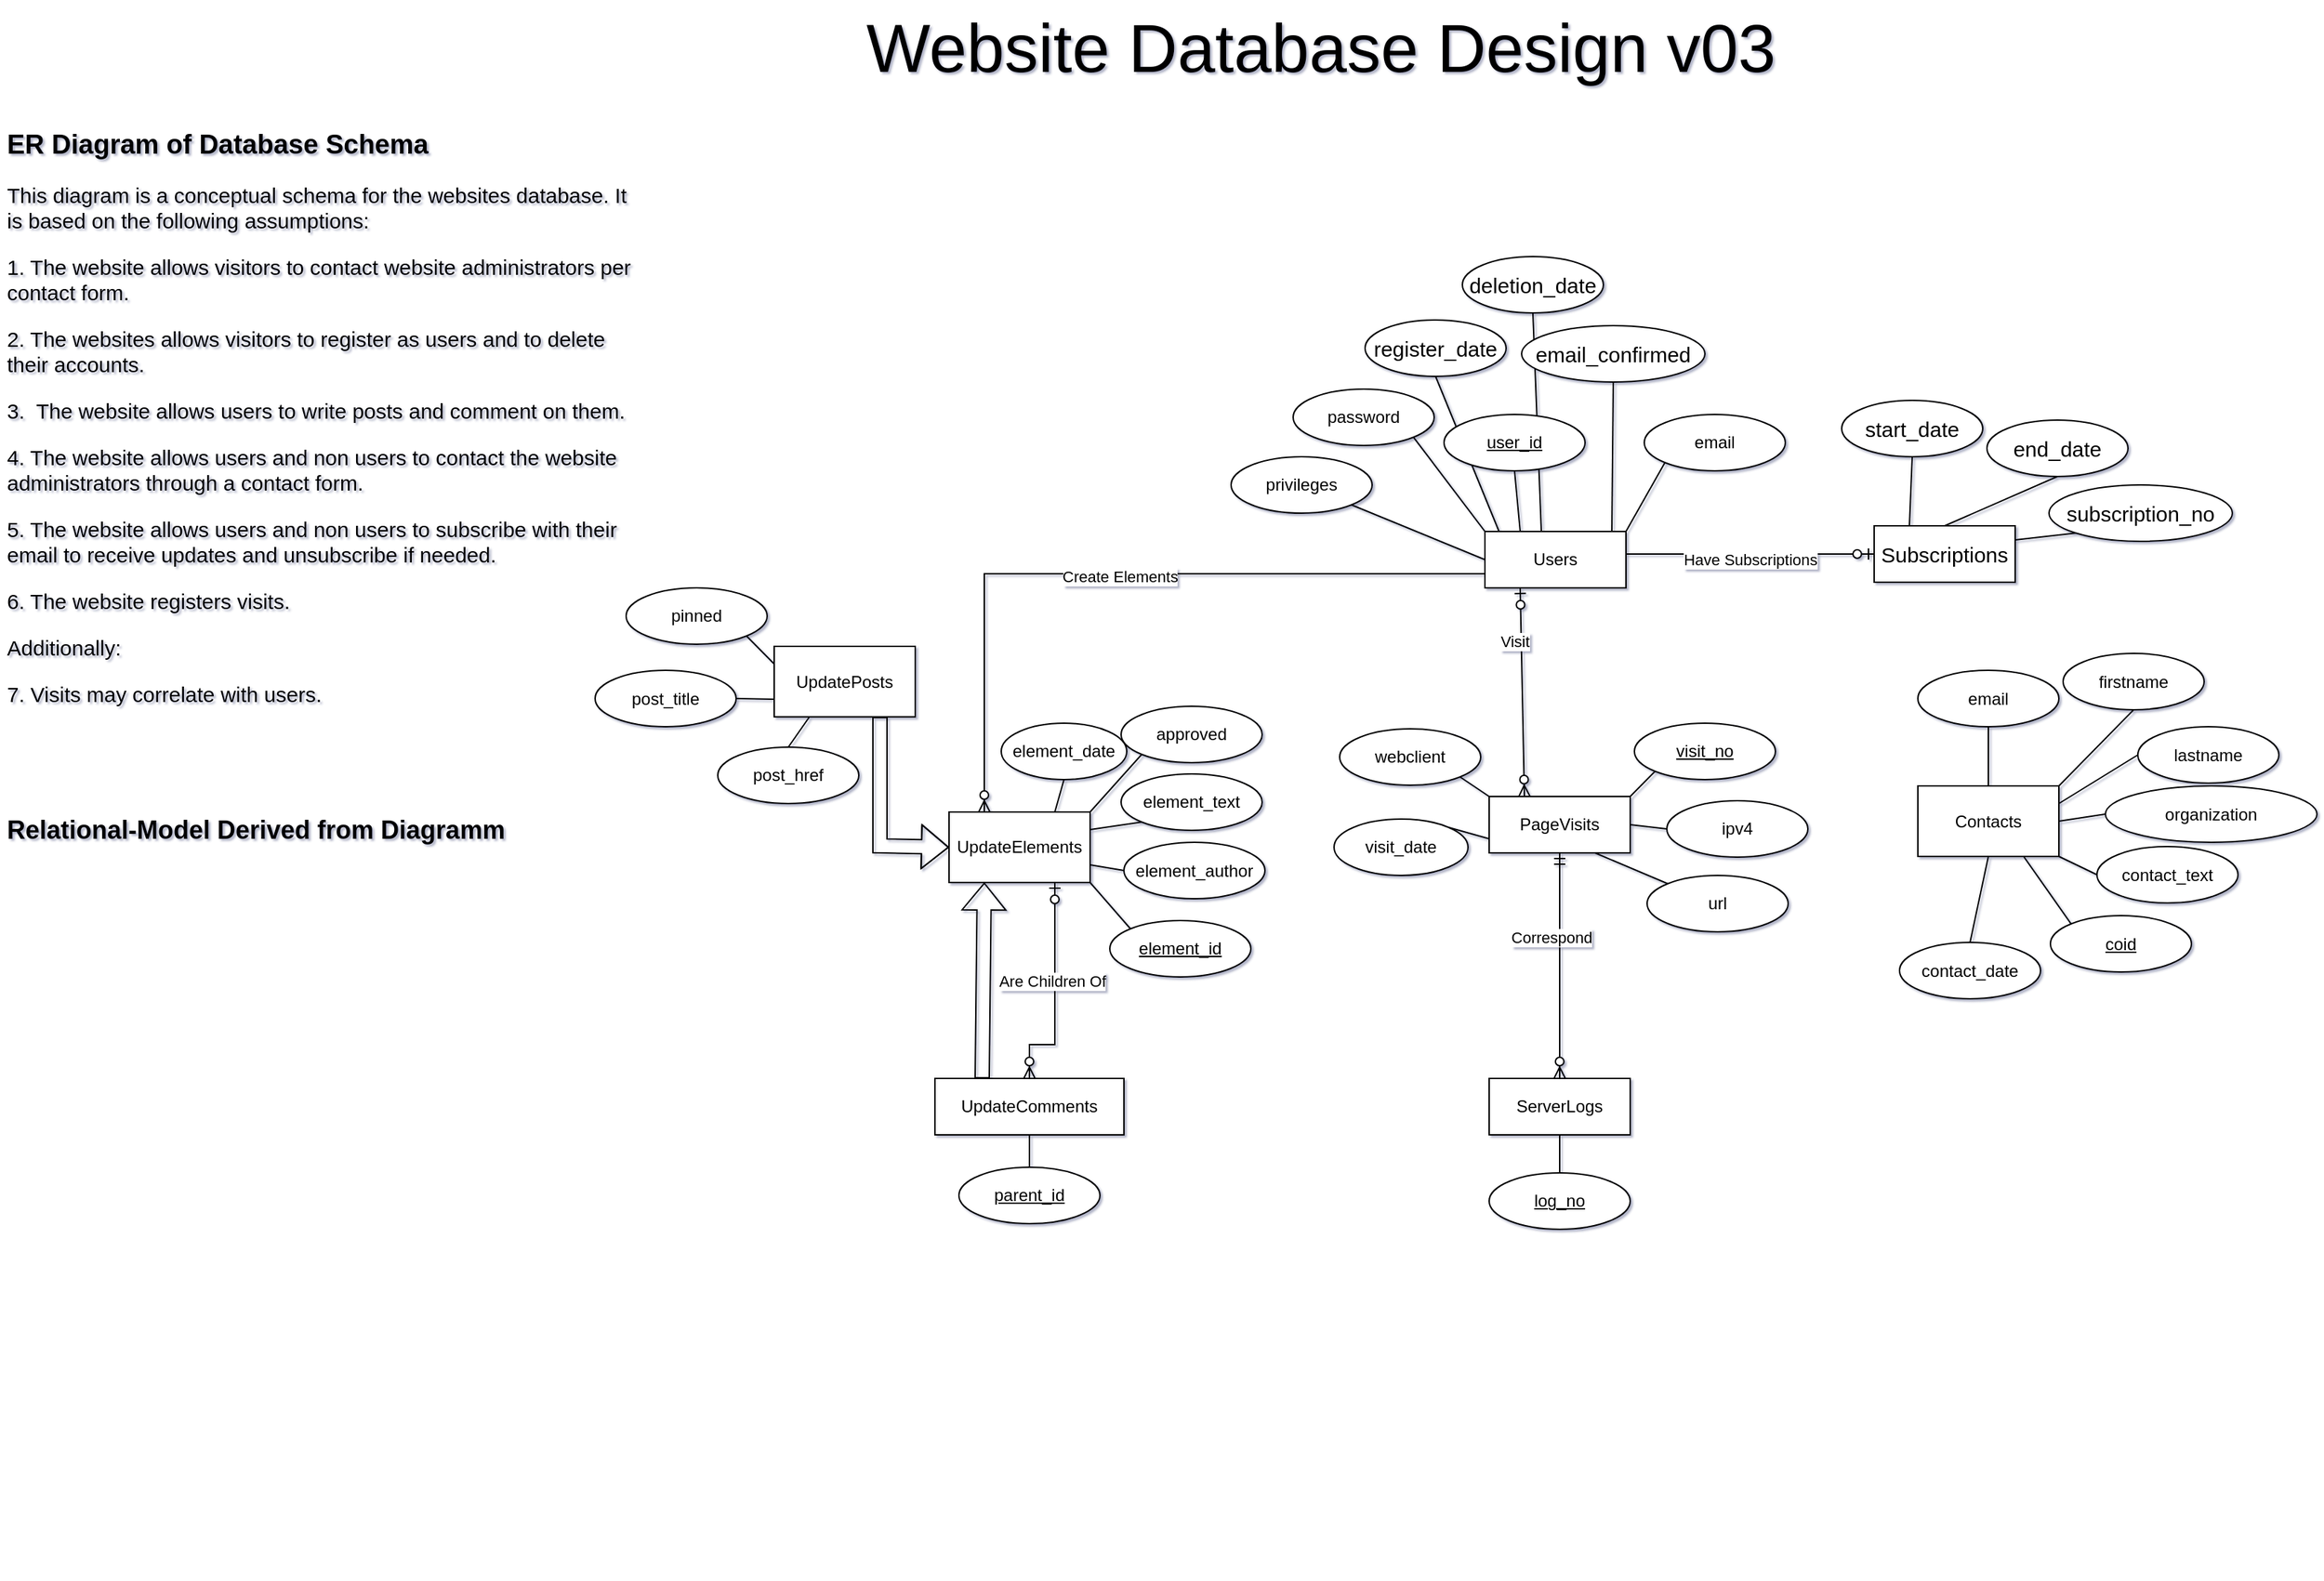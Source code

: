 <mxfile version="15.5.4" type="embed"><diagram id="R2lEEEUBdFMjLlhIrx00" name="Page-1"><mxGraphModel dx="3072" dy="1923" grid="0" gridSize="10" guides="1" tooltips="1" connect="1" arrows="1" fold="1" page="1" pageScale="1" pageWidth="1920" pageHeight="1200" math="0" shadow="1" extFonts="Permanent Marker^https://fonts.googleapis.com/css?family=Permanent+Marker"><root><mxCell id="0"/><mxCell id="1" parent="0"/><mxCell id="OnCGVRJBsnfmnJsJHSmS-2" value="UpdatePosts" style="whiteSpace=wrap;html=1;align=center;" parent="1" vertex="1"><mxGeometry x="-1301" y="-695.5" width="100" height="50" as="geometry"/></mxCell><mxCell id="OnCGVRJBsnfmnJsJHSmS-3" value="pinned" style="ellipse;whiteSpace=wrap;html=1;align=center;" parent="1" vertex="1"><mxGeometry x="-1406" y="-737" width="100" height="40" as="geometry"/></mxCell><mxCell id="OnCGVRJBsnfmnJsJHSmS-10" value="Contacts" style="whiteSpace=wrap;html=1;align=center;" parent="1" vertex="1"><mxGeometry x="-490" y="-596.5" width="100" height="50" as="geometry"/></mxCell><mxCell id="OnCGVRJBsnfmnJsJHSmS-12" value="email" style="ellipse;whiteSpace=wrap;html=1;align=center;" parent="1" vertex="1"><mxGeometry x="-490" y="-678.5" width="100" height="40" as="geometry"/></mxCell><mxCell id="OnCGVRJBsnfmnJsJHSmS-13" value="firstname" style="ellipse;whiteSpace=wrap;html=1;align=center;" parent="1" vertex="1"><mxGeometry x="-387" y="-690.5" width="100" height="40" as="geometry"/></mxCell><mxCell id="OnCGVRJBsnfmnJsJHSmS-14" value="contact_text" style="ellipse;whiteSpace=wrap;html=1;align=center;" parent="1" vertex="1"><mxGeometry x="-363" y="-553.5" width="100" height="40" as="geometry"/></mxCell><mxCell id="OnCGVRJBsnfmnJsJHSmS-15" value="&lt;u&gt;coid&lt;/u&gt;" style="ellipse;whiteSpace=wrap;html=1;align=center;" parent="1" vertex="1"><mxGeometry x="-396" y="-504.5" width="100" height="40" as="geometry"/></mxCell><mxCell id="OnCGVRJBsnfmnJsJHSmS-21" value="PageVisits" style="whiteSpace=wrap;html=1;align=center;" parent="1" vertex="1"><mxGeometry x="-794" y="-589" width="100" height="40" as="geometry"/></mxCell><mxCell id="OnCGVRJBsnfmnJsJHSmS-22" value="visit_date" style="ellipse;whiteSpace=wrap;html=1;align=center;" parent="1" vertex="1"><mxGeometry x="-904" y="-573" width="95" height="40" as="geometry"/></mxCell><mxCell id="OnCGVRJBsnfmnJsJHSmS-23" value="ipv4" style="ellipse;whiteSpace=wrap;html=1;align=center;" parent="1" vertex="1"><mxGeometry x="-668" y="-586" width="100" height="40" as="geometry"/></mxCell><mxCell id="OnCGVRJBsnfmnJsJHSmS-38" value="" style="endArrow=none;html=1;entryX=1;entryY=0;entryDx=0;entryDy=0;exitX=0;exitY=0.75;exitDx=0;exitDy=0;curved=1;" parent="1" source="OnCGVRJBsnfmnJsJHSmS-21" target="OnCGVRJBsnfmnJsJHSmS-22" edge="1"><mxGeometry width="50" height="50" relative="1" as="geometry"><mxPoint x="-1035" y="-540" as="sourcePoint"/><mxPoint x="-955" y="-590" as="targetPoint"/></mxGeometry></mxCell><mxCell id="OnCGVRJBsnfmnJsJHSmS-39" value="" style="endArrow=none;html=1;entryX=0;entryY=0.5;entryDx=0;entryDy=0;exitX=1;exitY=0.5;exitDx=0;exitDy=0;curved=1;" parent="1" source="OnCGVRJBsnfmnJsJHSmS-21" target="OnCGVRJBsnfmnJsJHSmS-23" edge="1"><mxGeometry width="50" height="50" relative="1" as="geometry"><mxPoint x="-995" y="-530" as="sourcePoint"/><mxPoint x="-1029" y="-551" as="targetPoint"/></mxGeometry></mxCell><mxCell id="OnCGVRJBsnfmnJsJHSmS-40" value="" style="endArrow=none;html=1;entryX=1;entryY=1;entryDx=0;entryDy=0;exitX=0;exitY=0;exitDx=0;exitDy=0;curved=1;" parent="1" source="OnCGVRJBsnfmnJsJHSmS-21" target="OnCGVRJBsnfmnJsJHSmS-24" edge="1"><mxGeometry width="50" height="50" relative="1" as="geometry"><mxPoint x="-745" y="-870" as="sourcePoint"/><mxPoint x="-1019" y="-541" as="targetPoint"/><Array as="points"/></mxGeometry></mxCell><mxCell id="OnCGVRJBsnfmnJsJHSmS-43" value="" style="endArrow=none;html=1;entryX=0.5;entryY=0;entryDx=0;entryDy=0;curved=1;exitX=0.25;exitY=1;exitDx=0;exitDy=0;" parent="1" source="OnCGVRJBsnfmnJsJHSmS-2" target="wlYPV-F7qflCaXFZatMz-9" edge="1"><mxGeometry width="50" height="50" relative="1" as="geometry"><mxPoint x="-1009" y="-272.5" as="sourcePoint"/><mxPoint x="-1109" y="-502.5" as="targetPoint"/></mxGeometry></mxCell><mxCell id="OnCGVRJBsnfmnJsJHSmS-47" value="" style="endArrow=none;html=1;entryX=1;entryY=1;entryDx=0;entryDy=0;exitX=0;exitY=0.25;exitDx=0;exitDy=0;curved=1;" parent="1" source="OnCGVRJBsnfmnJsJHSmS-2" target="OnCGVRJBsnfmnJsJHSmS-3" edge="1"><mxGeometry width="50" height="50" relative="1" as="geometry"><mxPoint x="-1049" y="-605" as="sourcePoint"/><mxPoint x="-1089" y="-582.5" as="targetPoint"/></mxGeometry></mxCell><mxCell id="OnCGVRJBsnfmnJsJHSmS-50" value="" style="endArrow=none;html=1;entryX=0.5;entryY=1;entryDx=0;entryDy=0;exitX=1;exitY=0;exitDx=0;exitDy=0;curved=1;" parent="1" source="OnCGVRJBsnfmnJsJHSmS-10" target="OnCGVRJBsnfmnJsJHSmS-13" edge="1"><mxGeometry width="50" height="50" relative="1" as="geometry"><mxPoint x="-574" y="-610.5" as="sourcePoint"/><mxPoint x="-509" y="-688.5" as="targetPoint"/></mxGeometry></mxCell><mxCell id="OnCGVRJBsnfmnJsJHSmS-51" value="" style="endArrow=none;html=1;entryX=0;entryY=0.5;entryDx=0;entryDy=0;exitX=1;exitY=1;exitDx=0;exitDy=0;curved=1;" parent="1" source="OnCGVRJBsnfmnJsJHSmS-10" target="OnCGVRJBsnfmnJsJHSmS-14" edge="1"><mxGeometry width="50" height="50" relative="1" as="geometry"><mxPoint x="-539" y="-608.5" as="sourcePoint"/><mxPoint x="-509" y="-628.5" as="targetPoint"/></mxGeometry></mxCell><mxCell id="OnCGVRJBsnfmnJsJHSmS-52" value="" style="endArrow=none;html=1;entryX=0;entryY=0;entryDx=0;entryDy=0;exitX=0.75;exitY=1;exitDx=0;exitDy=0;curved=1;" parent="1" source="OnCGVRJBsnfmnJsJHSmS-10" target="OnCGVRJBsnfmnJsJHSmS-15" edge="1"><mxGeometry width="50" height="50" relative="1" as="geometry"><mxPoint x="-539" y="-583.5" as="sourcePoint"/><mxPoint x="-506" y="-576.5" as="targetPoint"/></mxGeometry></mxCell><mxCell id="wlYPV-F7qflCaXFZatMz-9" value="post_href" style="ellipse;whiteSpace=wrap;html=1;align=center;" parent="1" vertex="1"><mxGeometry x="-1341" y="-624" width="100" height="40" as="geometry"/></mxCell><mxCell id="wlYPV-F7qflCaXFZatMz-40" value="contact_date" style="ellipse;whiteSpace=wrap;html=1;align=center;" parent="1" vertex="1"><mxGeometry x="-503" y="-485.5" width="100" height="40" as="geometry"/></mxCell><mxCell id="wlYPV-F7qflCaXFZatMz-42" value="" style="endArrow=none;html=1;entryX=0.5;entryY=0;entryDx=0;entryDy=0;exitX=0.5;exitY=1;exitDx=0;exitDy=0;curved=1;" parent="1" source="OnCGVRJBsnfmnJsJHSmS-10" target="wlYPV-F7qflCaXFZatMz-40" edge="1"><mxGeometry width="50" height="50" relative="1" as="geometry"><mxPoint x="-539" y="-558.5" as="sourcePoint"/><mxPoint x="-509" y="-518.5" as="targetPoint"/></mxGeometry></mxCell><mxCell id="3" value="Users" style="whiteSpace=wrap;html=1;align=center;" parent="1" vertex="1"><mxGeometry x="-797" y="-777" width="100" height="40" as="geometry"/></mxCell><mxCell id="4" value="email" style="ellipse;whiteSpace=wrap;html=1;align=center;" parent="1" vertex="1"><mxGeometry x="-684" y="-860" width="100" height="40" as="geometry"/></mxCell><mxCell id="8" value="password" style="ellipse;whiteSpace=wrap;html=1;align=center;" parent="1" vertex="1"><mxGeometry x="-933" y="-878" width="100" height="40" as="geometry"/></mxCell><mxCell id="9" value="" style="endArrow=none;html=1;exitX=0;exitY=0;exitDx=0;exitDy=0;entryX=1;entryY=1;entryDx=0;entryDy=0;curved=1;" parent="1" source="3" target="8" edge="1"><mxGeometry width="50" height="50" relative="1" as="geometry"><mxPoint x="-847" y="-757" as="sourcePoint"/><mxPoint x="-907" y="-837" as="targetPoint"/></mxGeometry></mxCell><mxCell id="12" value="" style="endArrow=none;html=1;entryX=0;entryY=1;entryDx=0;entryDy=0;exitX=1;exitY=0;exitDx=0;exitDy=0;curved=1;" parent="1" source="3" target="4" edge="1"><mxGeometry width="50" height="50" relative="1" as="geometry"><mxPoint x="-757" y="-787" as="sourcePoint"/><mxPoint x="-737" y="-827" as="targetPoint"/></mxGeometry></mxCell><mxCell id="61" value="" style="endArrow=none;html=1;entryX=0.5;entryY=1;entryDx=0;entryDy=0;exitX=0.5;exitY=0;exitDx=0;exitDy=0;curved=1;" parent="1" source="OnCGVRJBsnfmnJsJHSmS-10" target="OnCGVRJBsnfmnJsJHSmS-12" edge="1"><mxGeometry width="50" height="50" relative="1" as="geometry"><mxPoint x="-574" y="-557.5" as="sourcePoint"/><mxPoint x="-502" y="-471.5" as="targetPoint"/></mxGeometry></mxCell><mxCell id="69" value="privileges" style="ellipse;whiteSpace=wrap;html=1;align=center;" parent="1" vertex="1"><mxGeometry x="-977" y="-830" width="100" height="40" as="geometry"/></mxCell><mxCell id="70" value="" style="endArrow=none;html=1;exitX=0;exitY=0.5;exitDx=0;exitDy=0;entryX=1;entryY=1;entryDx=0;entryDy=0;curved=1;" parent="1" source="3" target="69" edge="1"><mxGeometry width="50" height="50" relative="1" as="geometry"><mxPoint x="-787" y="-767" as="sourcePoint"/><mxPoint x="-827" y="-817" as="targetPoint"/></mxGeometry></mxCell><mxCell id="71" value="lastname" style="ellipse;whiteSpace=wrap;html=1;align=center;" parent="1" vertex="1"><mxGeometry x="-334" y="-638.5" width="100" height="40" as="geometry"/></mxCell><mxCell id="72" value="" style="endArrow=none;html=1;entryX=0;entryY=0.5;entryDx=0;entryDy=0;exitX=1;exitY=0.25;exitDx=0;exitDy=0;curved=1;" parent="1" source="OnCGVRJBsnfmnJsJHSmS-10" target="71" edge="1"><mxGeometry width="50" height="50" relative="1" as="geometry"><mxPoint x="-549" y="-608.5" as="sourcePoint"/><mxPoint x="-399" y="-648.5" as="targetPoint"/></mxGeometry></mxCell><mxCell id="73" value="organization" style="ellipse;whiteSpace=wrap;html=1;align=center;" parent="1" vertex="1"><mxGeometry x="-357" y="-596.5" width="150" height="40" as="geometry"/></mxCell><mxCell id="74" value="" style="endArrow=none;html=1;entryX=0;entryY=0.5;entryDx=0;entryDy=0;exitX=1;exitY=0.5;exitDx=0;exitDy=0;curved=1;" parent="1" source="OnCGVRJBsnfmnJsJHSmS-10" target="73" edge="1"><mxGeometry width="50" height="50" relative="1" as="geometry"><mxPoint x="-539" y="-583.5" as="sourcePoint"/><mxPoint x="-357" y="-576.5" as="targetPoint"/></mxGeometry></mxCell><mxCell id="84" value="UpdateComments" style="whiteSpace=wrap;html=1;align=center;" parent="1" vertex="1"><mxGeometry x="-1187" y="-389" width="134" height="40" as="geometry"/></mxCell><mxCell id="97" value="" style="endArrow=none;html=1;exitX=0.25;exitY=0;exitDx=0;exitDy=0;entryX=0.5;entryY=1;entryDx=0;entryDy=0;curved=1;" parent="1" source="3" target="96" edge="1"><mxGeometry width="50" height="50" relative="1" as="geometry"><mxPoint x="-787" y="-767" as="sourcePoint"/><mxPoint x="-861.854" y="-842.774" as="targetPoint"/></mxGeometry></mxCell><mxCell id="120" value="&lt;h1 style=&quot;font-size: 19px&quot;&gt;ER Diagram of Database Schema&lt;/h1&gt;&lt;p style=&quot;font-size: 15px&quot;&gt;This diagram is a conceptual schema for the websites database. It is based on the following assumptions:&lt;/p&gt;&lt;p style=&quot;font-size: 15px&quot;&gt;1. The website allows visitors to contact website administrators per contact form.&lt;/p&gt;&lt;p style=&quot;font-size: 15px&quot;&gt;2. The websites allows visitors to register as users and to delete their accounts.&lt;/p&gt;&lt;p style=&quot;font-size: 15px&quot;&gt;&lt;span&gt;3.&amp;nbsp; The website allows users to write posts and comment on them.&amp;nbsp;&lt;/span&gt;&lt;br&gt;&lt;/p&gt;&lt;p style=&quot;font-size: 15px&quot;&gt;4. The website allows users and non users to contact the website administrators through a contact form.&lt;/p&gt;&lt;p style=&quot;font-size: 15px&quot;&gt;5. The website allows users and non users to subscribe with their email to receive updates and unsubscribe if needed.&lt;/p&gt;&lt;p style=&quot;font-size: 15px&quot;&gt;6. The website registers visits.&lt;/p&gt;&lt;p style=&quot;font-size: 15px&quot;&gt;Additionally:&lt;/p&gt;&lt;p style=&quot;font-size: 15px&quot;&gt;7. Visits may correlate with users.&lt;/p&gt;&lt;p style=&quot;font-size: 15px&quot;&gt;&lt;br&gt;&lt;/p&gt;" style="text;html=1;strokeColor=none;fillColor=none;spacing=5;spacingTop=-20;whiteSpace=wrap;overflow=hidden;fontSize=19;" parent="1" vertex="1"><mxGeometry x="-1850" y="-1065" width="460" height="540" as="geometry"/></mxCell><mxCell id="128" value="register_date" style="ellipse;whiteSpace=wrap;html=1;align=center;fontSize=15;" parent="1" vertex="1"><mxGeometry x="-882" y="-927" width="100" height="40" as="geometry"/></mxCell><mxCell id="130" value="end_date" style="ellipse;whiteSpace=wrap;html=1;align=center;fontSize=15;" parent="1" vertex="1"><mxGeometry x="-441" y="-856" width="100" height="40" as="geometry"/></mxCell><mxCell id="131" value="subscription_no" style="ellipse;whiteSpace=wrap;html=1;align=center;fontSize=15;" parent="1" vertex="1"><mxGeometry x="-397" y="-810" width="130" height="40" as="geometry"/></mxCell><mxCell id="133" value="" style="endArrow=none;html=1;entryX=0.5;entryY=1;entryDx=0;entryDy=0;curved=1;" parent="1" target="132" edge="1"><mxGeometry width="50" height="50" relative="1" as="geometry"><mxPoint x="-707" y="-777" as="sourcePoint"/><mxPoint x="-642" y="-957" as="targetPoint"/></mxGeometry></mxCell><mxCell id="134" value="start_date" style="ellipse;whiteSpace=wrap;html=1;align=center;fontSize=15;" parent="1" vertex="1"><mxGeometry x="-544" y="-870" width="100" height="40" as="geometry"/></mxCell><mxCell id="135" value="deletion_date" style="ellipse;whiteSpace=wrap;html=1;align=center;fontSize=15;" parent="1" vertex="1"><mxGeometry x="-813" y="-972" width="100" height="40" as="geometry"/></mxCell><mxCell id="137" value="" style="endArrow=none;html=1;entryX=0.5;entryY=1;entryDx=0;entryDy=0;curved=1;" parent="1" target="128" edge="1"><mxGeometry width="50" height="50" relative="1" as="geometry"><mxPoint x="-787" y="-777" as="sourcePoint"/><mxPoint x="-861.854" y="-842.774" as="targetPoint"/></mxGeometry></mxCell><mxCell id="138" value="" style="endArrow=none;html=1;entryX=0.5;entryY=1;entryDx=0;entryDy=0;curved=1;" parent="1" target="135" edge="1"><mxGeometry width="50" height="50" relative="1" as="geometry"><mxPoint x="-757" y="-777" as="sourcePoint"/><mxPoint x="-807" y="-967" as="targetPoint"/></mxGeometry></mxCell><mxCell id="96" value="&lt;u&gt;user_id&lt;/u&gt;" style="ellipse;whiteSpace=wrap;html=1;align=center;" parent="1" vertex="1"><mxGeometry x="-826" y="-860" width="100" height="40" as="geometry"/></mxCell><mxCell id="139" value="" style="endArrow=none;html=1;entryX=0.5;entryY=1;entryDx=0;entryDy=0;startArrow=none;exitX=0.25;exitY=0;exitDx=0;exitDy=0;curved=1;" parent="1" source="122" target="134" edge="1"><mxGeometry width="50" height="50" relative="1" as="geometry"><mxPoint x="-437" y="-867" as="sourcePoint"/><mxPoint x="-386.998" y="-952.826" as="targetPoint"/></mxGeometry></mxCell><mxCell id="140" value="" style="endArrow=none;html=1;entryX=0.5;entryY=1;entryDx=0;entryDy=0;exitX=0.5;exitY=0;exitDx=0;exitDy=0;curved=1;" parent="1" source="122" target="130" edge="1"><mxGeometry width="50" height="50" relative="1" as="geometry"><mxPoint x="-407.0" y="-857" as="sourcePoint"/><mxPoint x="-362.86" y="-947" as="targetPoint"/></mxGeometry></mxCell><mxCell id="141" value="" style="endArrow=none;html=1;entryX=0;entryY=1;entryDx=0;entryDy=0;exitX=1;exitY=0.25;exitDx=0;exitDy=0;curved=1;" parent="1" source="122" target="131" edge="1"><mxGeometry width="50" height="50" relative="1" as="geometry"><mxPoint x="-387" y="-847" as="sourcePoint"/><mxPoint x="-297.0" y="-947" as="targetPoint"/></mxGeometry></mxCell><mxCell id="122" value="Subscriptions" style="whiteSpace=wrap;html=1;align=center;fontSize=15;" parent="1" vertex="1"><mxGeometry x="-521" y="-781" width="100" height="40" as="geometry"/></mxCell><mxCell id="159" value="url" style="ellipse;whiteSpace=wrap;html=1;align=center;" parent="1" vertex="1"><mxGeometry x="-682" y="-533" width="100" height="40" as="geometry"/></mxCell><mxCell id="160" value="" style="endArrow=none;html=1;entryX=0;entryY=0;entryDx=0;entryDy=0;curved=1;exitX=0.75;exitY=1;exitDx=0;exitDy=0;" parent="1" source="OnCGVRJBsnfmnJsJHSmS-21" target="159" edge="1"><mxGeometry width="50" height="50" relative="1" as="geometry"><mxPoint x="-755" y="-544" as="sourcePoint"/><mxPoint x="-1015" y="-350" as="targetPoint"/><Array as="points"/></mxGeometry></mxCell><mxCell id="161" value="&lt;h1&gt;&lt;font style=&quot;font-size: 18px&quot;&gt;Relational-Model Derived from Diagramm&lt;/font&gt;&lt;/h1&gt;&lt;div&gt;&lt;br&gt;&lt;/div&gt;&lt;div&gt;&lt;br&gt;&lt;/div&gt;&lt;div&gt;&lt;br&gt;&lt;/div&gt;&lt;div&gt;&lt;br&gt;&lt;/div&gt;&lt;div&gt;&lt;br&gt;&lt;/div&gt;&lt;div&gt;&lt;br&gt;&lt;/div&gt;&lt;div&gt;&lt;br&gt;&lt;/div&gt;&lt;div&gt;&lt;br&gt;&lt;/div&gt;&lt;div&gt;&lt;br&gt;&lt;/div&gt;" style="text;html=1;strokeColor=none;fillColor=none;spacing=5;spacingTop=-20;whiteSpace=wrap;overflow=hidden;fontSize=15;" parent="1" vertex="1"><mxGeometry x="-1850" y="-597" width="490" height="560" as="geometry"/></mxCell><mxCell id="OnCGVRJBsnfmnJsJHSmS-24" value="webclient" style="ellipse;whiteSpace=wrap;html=1;align=center;" parent="1" vertex="1"><mxGeometry x="-900" y="-637" width="100" height="40" as="geometry"/></mxCell><mxCell id="173" value="ServerLogs" style="whiteSpace=wrap;html=1;align=center;" parent="1" vertex="1"><mxGeometry x="-794" y="-389" width="100" height="40" as="geometry"/></mxCell><mxCell id="189" value="&lt;u&gt;visit_no&lt;/u&gt;" style="ellipse;whiteSpace=wrap;html=1;align=center;" parent="1" vertex="1"><mxGeometry x="-691" y="-641" width="100" height="40" as="geometry"/></mxCell><mxCell id="205" value="&lt;font style=&quot;font-size: 48px&quot;&gt;Website Database Design v03&amp;nbsp;&lt;/font&gt;" style="text;html=1;strokeColor=none;fillColor=none;align=center;verticalAlign=middle;whiteSpace=wrap;rounded=0;" parent="1" vertex="1"><mxGeometry x="-1332" y="-1154" width="851" height="68" as="geometry"/></mxCell><mxCell id="206" value="" style="endArrow=none;html=1;entryX=0;entryY=1;entryDx=0;entryDy=0;exitX=1;exitY=0;exitDx=0;exitDy=0;startArrow=none;curved=1;" parent="1" source="OnCGVRJBsnfmnJsJHSmS-21" target="189" edge="1"><mxGeometry width="50" height="50" relative="1" as="geometry"><mxPoint x="-690" y="-657" as="sourcePoint"/><mxPoint x="-647" y="-625" as="targetPoint"/><Array as="points"/></mxGeometry></mxCell><mxCell id="207" value="&lt;u&gt;log_no&lt;/u&gt;" style="ellipse;whiteSpace=wrap;html=1;align=center;" parent="1" vertex="1"><mxGeometry x="-794" y="-322" width="100" height="40" as="geometry"/></mxCell><mxCell id="208" value="" style="endArrow=none;html=1;entryX=0.5;entryY=0;entryDx=0;entryDy=0;exitX=0.5;exitY=1;exitDx=0;exitDy=0;curved=1;" parent="1" source="173" target="207" edge="1"><mxGeometry width="50" height="50" relative="1" as="geometry"><mxPoint x="-757" y="-285" as="sourcePoint"/><mxPoint x="-789.5" y="-256" as="targetPoint"/></mxGeometry></mxCell><mxCell id="216" value="UpdateElements" style="whiteSpace=wrap;html=1;align=center;" parent="1" vertex="1"><mxGeometry x="-1177" y="-578" width="100" height="50" as="geometry"/></mxCell><mxCell id="217" value="" style="shape=flexArrow;endArrow=classic;html=1;rounded=0;exitX=0.75;exitY=1;exitDx=0;exitDy=0;entryX=0;entryY=0.5;entryDx=0;entryDy=0;" parent="1" source="OnCGVRJBsnfmnJsJHSmS-2" target="216" edge="1"><mxGeometry width="50" height="50" relative="1" as="geometry"><mxPoint x="-1139" y="-619" as="sourcePoint"/><mxPoint x="-1020" y="-635" as="targetPoint"/><Array as="points"><mxPoint x="-1226" y="-554"/></Array></mxGeometry></mxCell><mxCell id="219" value="" style="shape=flexArrow;endArrow=classic;html=1;rounded=0;entryX=0.25;entryY=1;entryDx=0;entryDy=0;exitX=0.25;exitY=0;exitDx=0;exitDy=0;" parent="1" source="84" target="216" edge="1"><mxGeometry width="50" height="50" relative="1" as="geometry"><mxPoint x="-1066" y="-455" as="sourcePoint"/><mxPoint x="-947" y="-507" as="targetPoint"/><Array as="points"/></mxGeometry></mxCell><mxCell id="244" value="" style="edgeStyle=orthogonalEdgeStyle;fontSize=12;html=1;endArrow=ERzeroToMany;endFill=1;rounded=0;exitX=0;exitY=0.75;exitDx=0;exitDy=0;entryX=0.25;entryY=0;entryDx=0;entryDy=0;" parent="1" source="3" target="216" edge="1"><mxGeometry width="100" height="100" relative="1" as="geometry"><mxPoint x="-864" y="-652" as="sourcePoint"/><mxPoint x="-898" y="-569" as="targetPoint"/></mxGeometry></mxCell><mxCell id="248" value="Create Elements" style="edgeLabel;html=1;align=center;verticalAlign=middle;resizable=0;points=[];" parent="244" vertex="1" connectable="0"><mxGeometry x="-0.009" y="2" relative="1" as="geometry"><mxPoint as="offset"/></mxGeometry></mxCell><mxCell id="245" value="" style="edgeStyle=orthogonalEdgeStyle;fontSize=12;html=1;endArrow=ERzeroToMany;startArrow=ERzeroToOne;rounded=0;exitX=0.75;exitY=1;exitDx=0;exitDy=0;entryX=0.5;entryY=0;entryDx=0;entryDy=0;" parent="1" source="216" target="84" edge="1"><mxGeometry width="100" height="100" relative="1" as="geometry"><mxPoint x="-940" y="-495" as="sourcePoint"/><mxPoint x="-1113" y="-413" as="targetPoint"/><Array as="points"><mxPoint x="-1102" y="-413"/><mxPoint x="-1120" y="-413"/></Array></mxGeometry></mxCell><mxCell id="247" value="Are Children Of" style="edgeLabel;html=1;align=center;verticalAlign=middle;resizable=0;points=[];" parent="245" vertex="1" connectable="0"><mxGeometry x="-0.116" y="1" relative="1" as="geometry"><mxPoint x="-3" as="offset"/></mxGeometry></mxCell><mxCell id="249" value="" style="edgeStyle=entityRelationEdgeStyle;fontSize=12;html=1;endArrow=ERzeroToOne;endFill=1;rounded=0;entryX=0;entryY=0.5;entryDx=0;entryDy=0;" parent="1" target="122" edge="1"><mxGeometry width="100" height="100" relative="1" as="geometry"><mxPoint x="-697" y="-761" as="sourcePoint"/><mxPoint x="-628" y="-759" as="targetPoint"/></mxGeometry></mxCell><mxCell id="250" value="Have Subscriptions" style="edgeLabel;html=1;align=center;verticalAlign=middle;resizable=0;points=[];" parent="249" vertex="1" connectable="0"><mxGeometry x="-0.006" y="-4" relative="1" as="geometry"><mxPoint as="offset"/></mxGeometry></mxCell><mxCell id="252" value="" style="fontSize=12;html=1;endArrow=ERzeroToMany;startArrow=ERzeroToOne;rounded=0;exitX=0.25;exitY=1;exitDx=0;exitDy=0;entryX=0.25;entryY=0;entryDx=0;entryDy=0;" parent="1" source="3" target="OnCGVRJBsnfmnJsJHSmS-21" edge="1"><mxGeometry width="100" height="100" relative="1" as="geometry"><mxPoint x="-751" y="-708" as="sourcePoint"/><mxPoint x="-740" y="-613" as="targetPoint"/></mxGeometry></mxCell><mxCell id="253" value="Visit" style="edgeLabel;html=1;align=center;verticalAlign=middle;resizable=0;points=[];" parent="252" vertex="1" connectable="0"><mxGeometry x="-0.475" y="-5" relative="1" as="geometry"><mxPoint y="-1" as="offset"/></mxGeometry></mxCell><mxCell id="254" value="" style="fontSize=12;html=1;endArrow=ERzeroToMany;startArrow=ERmandOne;rounded=0;exitX=0.5;exitY=1;exitDx=0;exitDy=0;entryX=0.5;entryY=0;entryDx=0;entryDy=0;" parent="1" source="OnCGVRJBsnfmnJsJHSmS-21" target="173" edge="1"><mxGeometry width="100" height="100" relative="1" as="geometry"><mxPoint x="-712" y="-440" as="sourcePoint"/><mxPoint x="-744" y="-415" as="targetPoint"/></mxGeometry></mxCell><mxCell id="255" value="Correspond" style="edgeLabel;html=1;align=center;verticalAlign=middle;resizable=0;points=[];" parent="254" vertex="1" connectable="0"><mxGeometry x="-0.251" y="-6" relative="1" as="geometry"><mxPoint as="offset"/></mxGeometry></mxCell><mxCell id="132" value="email_confirmed" style="ellipse;whiteSpace=wrap;html=1;align=center;fontSize=15;" parent="1" vertex="1"><mxGeometry x="-771" y="-923" width="130" height="40" as="geometry"/></mxCell><mxCell id="256" value="" style="endArrow=none;html=1;entryX=1;entryY=0;entryDx=0;entryDy=0;curved=1;exitX=0;exitY=1;exitDx=0;exitDy=0;" parent="1" source="257" target="216" edge="1"><mxGeometry width="50" height="50" relative="1" as="geometry"><mxPoint x="-1066" y="-627" as="sourcePoint"/><mxPoint x="-1036.0" y="-424" as="targetPoint"/></mxGeometry></mxCell><mxCell id="257" value="approved" style="ellipse;whiteSpace=wrap;html=1;align=center;" parent="1" vertex="1"><mxGeometry x="-1055" y="-653" width="100" height="40" as="geometry"/></mxCell><mxCell id="258" value="element_text" style="ellipse;whiteSpace=wrap;html=1;align=center;" parent="1" vertex="1"><mxGeometry x="-1055" y="-605" width="100" height="40" as="geometry"/></mxCell><mxCell id="259" value="" style="endArrow=none;html=1;entryX=1;entryY=0.25;entryDx=0;entryDy=0;exitX=0;exitY=1;exitDx=0;exitDy=0;curved=1;" parent="1" source="258" target="216" edge="1"><mxGeometry width="50" height="50" relative="1" as="geometry"><mxPoint x="-926" y="-581" as="sourcePoint"/><mxPoint x="-990.0" y="-579" as="targetPoint"/></mxGeometry></mxCell><mxCell id="262" value="" style="endArrow=none;html=1;entryX=1;entryY=0.75;entryDx=0;entryDy=0;curved=1;exitX=0;exitY=0.5;exitDx=0;exitDy=0;" parent="1" source="263" target="216" edge="1"><mxGeometry width="50" height="50" relative="1" as="geometry"><mxPoint x="-1044" y="-546" as="sourcePoint"/><mxPoint x="-1067.0" y="-555.5" as="targetPoint"/></mxGeometry></mxCell><mxCell id="263" value="element_author" style="ellipse;whiteSpace=wrap;html=1;align=center;" parent="1" vertex="1"><mxGeometry x="-1053" y="-556.5" width="100" height="40" as="geometry"/></mxCell><mxCell id="265" value="element_id" style="ellipse;whiteSpace=wrap;html=1;align=center;fontStyle=4;" parent="1" vertex="1"><mxGeometry x="-1063" y="-501" width="100" height="40" as="geometry"/></mxCell><mxCell id="266" value="" style="endArrow=none;html=1;entryX=1;entryY=1;entryDx=0;entryDy=0;curved=1;exitX=0;exitY=0;exitDx=0;exitDy=0;" parent="1" source="265" target="216" edge="1"><mxGeometry width="50" height="50" relative="1" as="geometry"><mxPoint x="-1043.0" y="-526.5" as="sourcePoint"/><mxPoint x="-1067.0" y="-530.5" as="targetPoint"/></mxGeometry></mxCell><mxCell id="268" value="" style="endArrow=none;html=1;entryX=0.75;entryY=0;entryDx=0;entryDy=0;curved=1;exitX=0.5;exitY=1;exitDx=0;exitDy=0;" parent="1" source="269" target="216" edge="1"><mxGeometry width="50" height="50" relative="1" as="geometry"><mxPoint x="-1098" y="-626" as="sourcePoint"/><mxPoint x="-1092" y="-568" as="targetPoint"/></mxGeometry></mxCell><mxCell id="269" value="element_date" style="ellipse;whiteSpace=wrap;html=1;align=center;" parent="1" vertex="1"><mxGeometry x="-1140" y="-641" width="89" height="40" as="geometry"/></mxCell><mxCell id="272" value="post_title" style="ellipse;whiteSpace=wrap;html=1;align=center;" parent="1" vertex="1"><mxGeometry x="-1428" y="-678.5" width="100" height="40" as="geometry"/></mxCell><mxCell id="273" value="" style="endArrow=none;html=1;entryX=1;entryY=0.5;entryDx=0;entryDy=0;curved=1;exitX=0;exitY=0.75;exitDx=0;exitDy=0;" parent="1" source="OnCGVRJBsnfmnJsJHSmS-2" target="272" edge="1"><mxGeometry width="50" height="50" relative="1" as="geometry"><mxPoint x="-1309.892" y="-683" as="sourcePoint"/><mxPoint x="-1343" y="-634" as="targetPoint"/></mxGeometry></mxCell><mxCell id="275" value="" style="endArrow=none;html=1;entryX=0.5;entryY=1;entryDx=0;entryDy=0;curved=1;exitX=0.5;exitY=0;exitDx=0;exitDy=0;" parent="1" source="276" target="84" edge="1"><mxGeometry width="50" height="50" relative="1" as="geometry"><mxPoint x="-1125" y="-317" as="sourcePoint"/><mxPoint x="-1092" y="-568" as="targetPoint"/></mxGeometry></mxCell><mxCell id="276" value="parent_id" style="ellipse;whiteSpace=wrap;html=1;align=center;fontStyle=4;" parent="1" vertex="1"><mxGeometry x="-1170" y="-326" width="100" height="40" as="geometry"/></mxCell></root></mxGraphModel></diagram></mxfile>